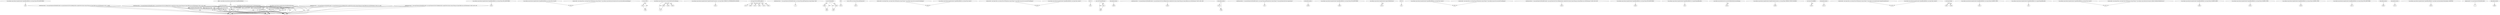 digraph g {
0[label="<org.eclipse.osgi.internal.signedcontent.SignedBundleHook: java.lang.String OSGI_KEYSTORE>"]
1[label="$r9"]
0->1[label=""]
2[label="$r11"]
3[label="$r47"]
2->3[label=""]
4[label="interfaceinvoke r1.<org.osgi.framework.BundleContext: org.osgi.framework.ServiceRegistration registerService(java.lang.String,java.lang.Object,java.util.Dictionary)>($r53, $r54, r83)"]
5[label="$r57"]
4->5[label=""]
6[label="<org.eclipse.osgi.internal.signedcontent.SignedBundleHook: java.lang.String OSGI_KEYSTORE>"]
7[label="$r34"]
6->7[label=""]
8[label="<org.eclipse.osgi.internal.signedcontent.SignedBundleHook: java.lang.Class class$0>"]
9[label="$r84"]
8->9[label=""]
10[label="$r19"]
11[label="$r24"]
10->11[label=""]
12[label="r0"]
13[label="$r46"]
12->13[label="field: installListener"]
5->3[label=""]
14[label="$r31"]
15[label="r93"]
14->15[label=""]
16[label="org.eclipse.osgi.internal.service.security.KeyStoreTrustEngine"]
17[label="r2"]
16->17[label="type"]
18[label="$r23"]
19[label="$r37"]
18->19[label=""]
5->11[label=""]
20[label="java.util.ArrayList"]
20->19[label="type"]
21[label="$r8"]
21->11[label=""]
22[label="<org.eclipse.osgi.internal.signedcontent.SignedContentConstants: java.lang.Object DEFAULT_AUTHORIZATION_ENGINE>"]
23[label="$r51"]
22->23[label=""]
20->18[label="type"]
24[label="java.lang.NoClassDefFoundError"]
25[label="$r73"]
24->25[label="type"]
26[label="$r14"]
26->3[label=""]
27[label="$r36"]
27->3[label=""]
28[label="interfaceinvoke r1.<org.osgi.framework.BundleContext: java.lang.String getProperty(java.lang.String)>($r9)"]
29[label="r3"]
28->29[label=""]
30[label="interfaceinvoke r1.<org.osgi.framework.BundleContext: org.osgi.framework.ServiceRegistration registerService(java.lang.String,java.lang.Object,java.util.Dictionary)>($r12, $r13, null)"]
30->19[label=""]
31[label="$r64"]
24->31[label="type"]
32[label="interfaceinvoke r1.<org.osgi.framework.BundleContext: org.osgi.framework.ServiceRegistration registerService(java.lang.String,java.lang.Object,java.util.Dictionary)>($r7, r2, r86)"]
32->21[label=""]
33[label="java.util.Hashtable"]
34[label="$r85"]
33->34[label="type"]
35[label="'file'"]
36[label="$r32"]
35->36[label=""]
37[label="interfaceinvoke r1.<org.osgi.framework.BundleContext: org.osgi.framework.ServiceRegistration registerService(java.lang.String,java.lang.Object,java.util.Dictionary)>($r10, r0, null)"]
37->3[label=""]
38[label="<java.io.File: java.lang.String pathSeparator>"]
39[label="$r22"]
38->39[label=""]
40[label="$r89"]
40->17[label=""]
41[label="staticinvoke <java.lang.Class: java.lang.Class forName(java.lang.String)>('org.eclipse.osgi.internal.provisional.service.security.AuthorizationEngine')"]
41->9[label=""]
32->3[label=""]
42[label="r83"]
33->42[label="type"]
43[label="org.eclipse.osgi.internal.signedcontent.TrustEngineListener"]
43->11[label="type"]
44[label="staticinvoke <java.lang.Class: java.lang.Class forName(java.lang.String)>('org.eclipse.osgi.service.security.TrustEngine')"]
45[label="$r99"]
44->45[label=""]
27->19[label=""]
46[label="$r48"]
46->42[label=""]
2->11[label=""]
47[label="staticinvoke <java.lang.Class: java.lang.Class forName(java.lang.String)>('org.eclipse.osgi.service.security.TrustEngine')"]
48[label="$r95"]
47->48[label=""]
49[label="org.eclipse.osgi.internal.signedcontent.BundleInstallListener"]
49->19[label="type"]
50[label="$i2 & 2"]
51[label="$i3"]
50->51[label=""]
18->3[label=""]
12->18[label="field: osgiTrustEngineReg"]
52[label="java.net.URL"]
52->14[label="type"]
10->3[label=""]
32->11[label=""]
12->26[label="field: legacyFactoryReg"]
49->13[label="type"]
27->11[label=""]
53[label="<org.eclipse.osgi.internal.signedcontent.SignedBundleHook: java.lang.Class class$1>"]
53->48[label=""]
54[label="$r76"]
24->54[label="type"]
43->19[label="type"]
55[label="java.util.StringTokenizer"]
56[label="r98"]
55->56[label="type"]
57[label="@caughtexception"]
58[label="$r60"]
57->58[label=""]
21->3[label=""]
59[label="interfaceinvoke r1.<org.osgi.framework.BundleContext: org.osgi.framework.ServiceRegistration registerService(java.lang.String,java.lang.Object,java.util.Dictionary)>($r25, $r26, r86)"]
60[label="$r29"]
59->60[label=""]
2->19[label=""]
61[label="r86"]
34->61[label=""]
62[label="@caughtexception"]
63[label="$r78"]
62->63[label=""]
49->11[label="type"]
64[label="$r21"]
55->64[label="type"]
5->19[label=""]
65[label="interfaceinvoke r1.<org.osgi.framework.BundleContext: java.lang.String getProperty(java.lang.String)>('org.osgi.framework.trust.repositories')"]
66[label="r97"]
65->66[label=""]
32->19[label=""]
67[label="@caughtexception"]
68[label="$r69"]
67->68[label=""]
69[label="<org.eclipse.osgi.internal.signedcontent.SignedBundleHook: java.lang.String OSGI_KEYSTORE>"]
70[label="$r80"]
69->70[label=""]
71[label="org.eclipse.osgi.internal.signedcontent.LegacyVerifierFactory"]
72[label="$r13"]
71->72[label="type"]
73[label="$i0 & 8"]
74[label="$i1"]
73->74[label=""]
75[label="<org.eclipse.osgi.internal.signedcontent.SignedBundleHook: java.lang.Class class$1>"]
76[label="$r92"]
75->76[label=""]
77[label="interfaceinvoke r1.<org.osgi.framework.BundleContext: org.osgi.framework.ServiceRegistration registerService(java.lang.String,java.lang.Object,java.util.Dictionary)>($r38, $r39, r86)"]
78[label="$r42"]
77->78[label=""]
12->2[label="field: signedContentFactoryReg"]
13->3[label=""]
79[label="r96"]
63->79[label=""]
37->2[label=""]
4->3[label=""]
30->11[label=""]
80[label="<org.eclipse.osgi.internal.signedcontent.SignedBundleHook: java.lang.String OSGI_KEYSTORE>"]
81[label="$r40"]
80->81[label=""]
82[label="<org.eclipse.osgi.internal.signedcontent.SignedBundleHook: int supportSignedBundles>"]
83[label="$i0"]
82->83[label=""]
84[label="org.eclipse.osgi.internal.service.security.DefaultAuthorizationEngine"]
85[label="$r54"]
84->85[label="type"]
10->19[label=""]
86[label="$r67"]
24->86[label="type"]
13->11[label=""]
87[label="<org.eclipse.osgi.internal.signedcontent.SignedContentConstants: java.lang.Object DEFAULT_TRUST_ENGINE>"]
88[label="$r88"]
87->88[label=""]
89[label="java.lang.StringBuffer"]
90[label="$r79"]
89->90[label="type"]
91[label="@caughtexception"]
92[label="$r72"]
91->92[label=""]
93[label="$r39"]
16->93[label="type"]
12->10[label="field: trustEngineListener"]
94[label="staticinvoke <java.lang.Class: java.lang.Class forName(java.lang.String)>('org.eclipse.osgi.signedcontent.SignedContentFactory')"]
95[label="$r100"]
94->95[label=""]
96[label="java.lang.Integer"]
97[label="$r87"]
96->97[label="type"]
98[label="$r49"]
96->98[label="type"]
20->27[label="type"]
30->26[label=""]
49->3[label="type"]
20->11[label="type"]
18->11[label=""]
99[label="<org.eclipse.osgi.internal.signedcontent.SignedBundleHook: java.lang.String CACERTS_TYPE>"]
100[label="$r41"]
99->100[label=""]
101[label="$r70"]
24->101[label="type"]
12->21[label="field: systemTrustEngineReg"]
64->56[label=""]
102[label="<org.eclipse.osgi.internal.signedcontent.SignedBundleHook: int supportSignedBundles>"]
103[label="$i2"]
102->103[label=""]
20->3[label="type"]
37->19[label=""]
21->19[label=""]
33->46[label="type"]
104[label="<org.eclipse.osgi.internal.signedcontent.SignedBundleHook: java.lang.Class class$3>"]
105[label="$r101"]
104->105[label=""]
13->19[label=""]
106[label="<org.eclipse.osgi.internal.signedcontent.SignedBundleHook: java.lang.String CACERTS_PATH>"]
107[label="$r90"]
106->107[label=""]
4->11[label=""]
108[label="<org.eclipse.osgi.internal.signedcontent.SignedBundleHook: java.lang.String CACERTS_TYPE>"]
109[label="$r91"]
108->109[label=""]
110[label="<org.eclipse.osgi.internal.signedcontent.SignedBundleHook: java.lang.Class class$2>"]
110->95[label=""]
111[label="<org.eclipse.osgi.internal.signedcontent.SignedBundleHook: java.lang.String CACERTS_TYPE>"]
112[label="$r28"]
111->112[label=""]
113[label="@this: org.eclipse.osgi.internal.signedcontent.SignedBundleHook"]
113->12[label=""]
114[label="<org.eclipse.osgi.internal.signedcontent.SignedBundleHook: java.lang.String OSGI_KEYSTORE>"]
115[label="$r27"]
114->115[label=""]
16->40[label="type"]
116[label="$r26"]
16->116[label="type"]
26->19[label=""]
117[label="@caughtexception"]
118[label="$r63"]
117->118[label=""]
119[label="@caughtexception"]
120[label="$r75"]
119->120[label=""]
43->3[label="type"]
62->79[label=""]
121[label="$r61"]
24->121[label="type"]
122[label="<org.eclipse.osgi.internal.signedcontent.SignedBundleHook: org.eclipse.osgi.baseadaptor.BaseAdaptor ADAPTOR>"]
123[label="$r55"]
122->123[label=""]
37->11[label=""]
4->19[label=""]
12->5[label="field: defaultAuthEngineReg"]
52->15[label="type"]
12->27[label="field: osgiTrustEngineReg"]
124[label="staticinvoke <java.lang.Class: java.lang.Class forName(java.lang.String)>('org.eclipse.osgi.internal.provisional.verifier.CertificateVerifierFactory')"]
124->105[label=""]
30->3[label=""]
125[label="@parameter0: org.osgi.framework.BundleContext"]
126[label="r1"]
125->126[label=""]
127[label="@caughtexception"]
128[label="$r66"]
127->128[label=""]
129[label="staticinvoke <java.lang.Class: java.lang.Class forName(java.lang.String)>('org.eclipse.osgi.service.security.TrustEngine')"]
129->76[label=""]
33->61[label="type"]
130[label="<org.eclipse.osgi.internal.signedcontent.SignedBundleHook: java.lang.Class class$1>"]
130->45[label=""]
26->11[label=""]
43->10[label="type"]
}